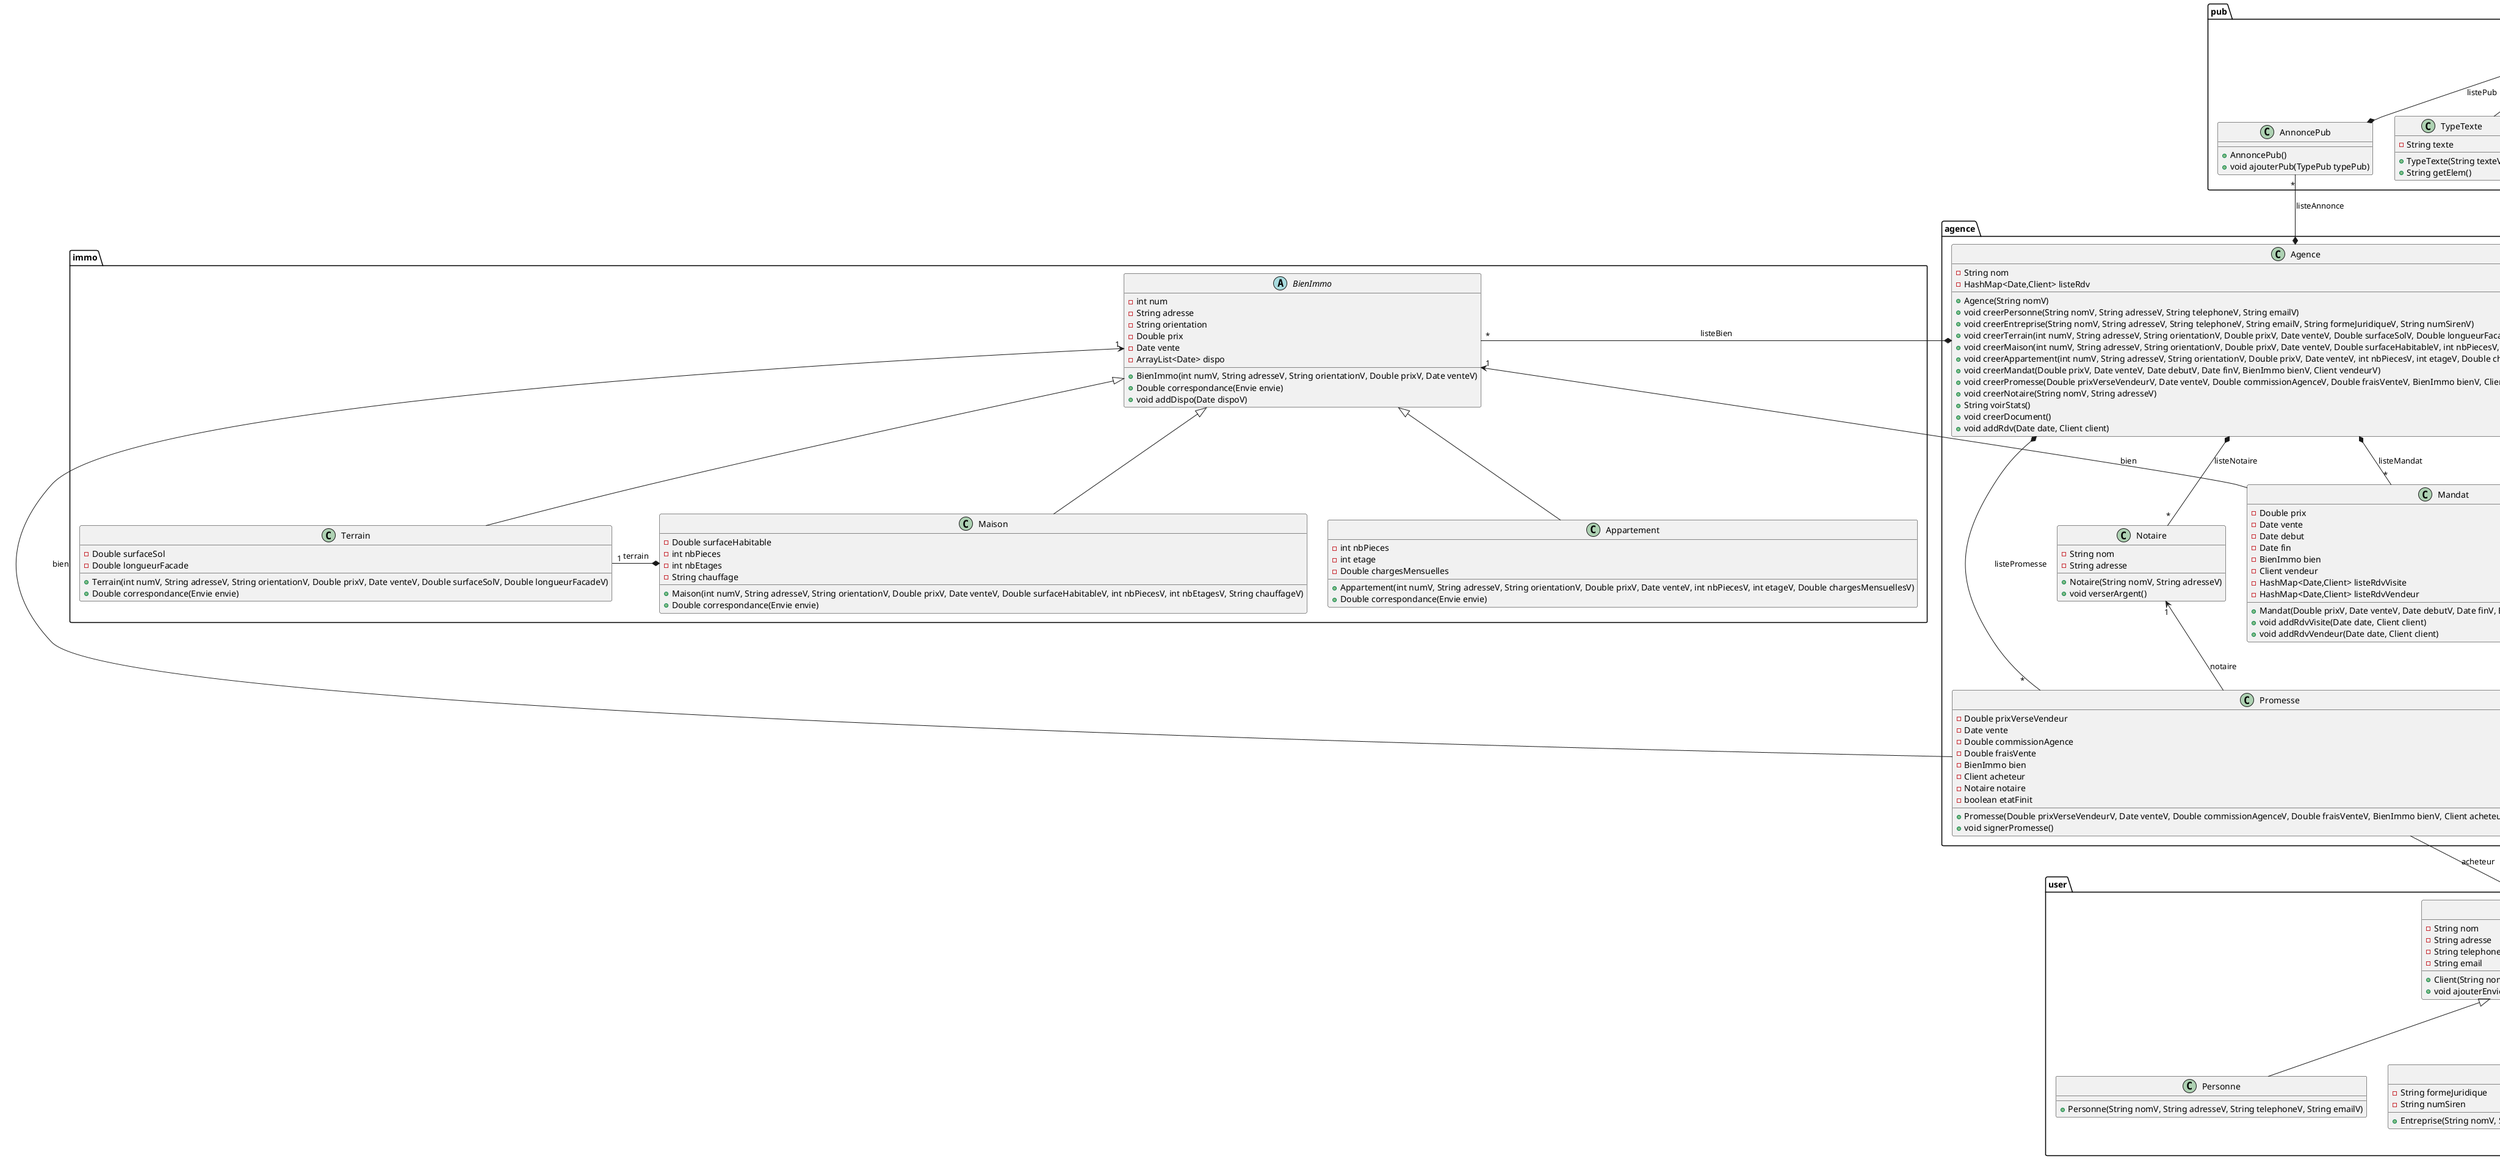 
@startuml

package user {

  abstract class Client {
    -String nom
  	-String adresse
  	-String telephone
  	-String email
  	+Client(String nomV, String adresseV, String telephoneV, String emailV)
  	+void ajouterEnvie(String typeV, Double prixV, String localisationV, Double surfaceSolV, int nbPiecesV)
  }

  class Personne {
    +Personne(String nomV, String adresseV, String telephoneV, String emailV)
  }

  class Entreprise {
    -String formeJuridique
  	-String numSiren
  	+Entreprise(String nomV, String adresseV, String telephoneV, String emailV, String formeJurisiqueV, String numSirenV)
  }

  Personne -up-|> Client
  Entreprise -up-|> Client

  class Envie {
    -String type
  	-Double prix
  	-String localisation
  	-Double surfaceSol
  	-int nbPieces
  	+Envie(String typeV, Double prixV, String localisationV, Double surfaceSolV, int nbPiecesV)
  }

  Client *--"*" Envie : "listeEnvie"

}

package agence {

  class Agence {
    -String nom
  	-HashMap<Date,Client> listeRdv
  	+Agence(String nomV)
  	+void creerPersonne(String nomV, String adresseV, String telephoneV, String emailV)
  	+void creerEntreprise(String nomV, String adresseV, String telephoneV, String emailV, String formeJuridiqueV, String numSirenV)
  	+void creerTerrain(int numV, String adresseV, String orientationV, Double prixV, Date venteV, Double surfaceSolV, Double longueurFacadeV)
  	+void creerMaison(int numV, String adresseV, String orientationV, Double prixV, Date venteV, Double surfaceHabitableV, int nbPiecesV, int nbEtagesV, String chauffageV)
  	+void creerAppartement(int numV, String adresseV, String orientationV, Double prixV, Date venteV, int nbPiecesV, int etageV, Double chargesMensuellesV)
  	+void creerMandat(Double prixV, Date venteV, Date debutV, Date finV, BienImmo bienV, Client vendeurV)
  	+void creerPromesse(Double prixVerseVendeurV, Date venteV, Double commissionAgenceV, Double fraisVenteV, BienImmo bienV, Client acheteurV, Notaire notaireV)
  	+void creerNotaire(String nomV, String adresseV)
  	+String voirStats()
  	+void creerDocument()
  	+void addRdv(Date date, Client client)
  }

  Client "*"-left-* Agence : "listeClient"

  class Mandat {
    -Double prix
  	-Date vente
  	-Date debut
  	-Date fin
  	-BienImmo bien
  	-Client vendeur
  	-HashMap<Date,Client> listeRdvVisite
  	-HashMap<Date,Client> listeRdvVendeur
  	+Mandat(Double prixV, Date venteV, Date debutV, Date finV, BienImmo bienV, Client vendeurV)
  	+void addRdvVisite(Date date, Client client)
  	+void addRdvVendeur(Date date, Client client)
  }

  class Promesse {
    -Double prixVerseVendeur
  	-Date vente
  	-Double commissionAgence
  	-Double fraisVente
  	-BienImmo bien
  	-Client acheteur
  	-Notaire notaire
  	-boolean etatFinit
  	+Promesse(Double prixVerseVendeurV, Date venteV, Double commissionAgenceV, Double fraisVenteV, BienImmo bienV, Client acheteurV, Notaire notaireV)
  	+void signerPromesse()
  }

  Agence *--"*" Mandat : "listeMandat"
  Agence *--"*" Promesse : "listePromesse"

  Mandat -->"1" Client : "vendeur"
  Promesse -->"1" Client : "acheteur"

  class Notaire {
    -String nom
  	-String adresse
  	+Notaire(String nomV, String adresseV)
  	+void verserArgent()
  }

  Agence *--"*" Notaire : "listeNotaire"

  Notaire "1"<-- Promesse : "notaire"

}

package pub {

  class AnnoncePub {
    +AnnoncePub()
    +void ajouterPub(TypePub typePub)
  }

  AnnoncePub "*"--* Agence : "listeAnnonce"
  TypePub "*"--* AnnoncePub : "listePub"

  abstract class TypePub {
    +String getElem()
  }

  class TypeTexte {
    -String texte
  	+TypeTexte(String texteV)
  	+String getElem()
  }

  class TypeHtml {
    -String html
  	+TypeHtml(String htmlV)
  	+String getElem()
  }

  class TypeImg {
    -String img
  	+TypeImg(String imgV)
  	+String getElem()
  }

  class TypeVid {
  	-String vid
  	+TypeVid(String vidV)
  	+String getElem()
  }

  TypeTexte -up-|> TypePub
  TypeHtml -up-|> TypePub
  TypeImg -up-|> TypePub
  TypeVid -up-|> TypePub

}

package immo {

  abstract class BienImmo {
  	-int num
  	-String adresse
  	-String orientation
  	-Double prix
  	-Date vente
  	-ArrayList<Date> dispo
  	+BienImmo(int numV, String adresseV, String orientationV, Double prixV, Date venteV)
  	+Double correspondance(Envie envie)
  	+void addDispo(Date dispoV)
  }

  BienImmo "*"-left-* Agence : "listeBien"
  Mandat -up->"1" BienImmo : "bien"
  Promesse -up->"1" BienImmo : "bien"

  class Terrain {
  	-Double surfaceSol
  	-Double longueurFacade
  	+Terrain(int numV, String adresseV, String orientationV, Double prixV, Date venteV, Double surfaceSolV, Double longueurFacadeV)
  	+Double correspondance(Envie envie)
  }

  class Maison {
  	-Double surfaceHabitable
  	-int nbPieces
  	-int nbEtages
  	-String chauffage
  	+Maison(int numV, String adresseV, String orientationV, Double prixV, Date venteV, Double surfaceHabitableV, int nbPiecesV, int nbEtagesV, String chauffageV)
  	+Double correspondance(Envie envie)
  }

  class Appartement {
  	-int nbPieces
  	-int etage
  	-Double chargesMensuelles
  	+Appartement(int numV, String adresseV, String orientationV, Double prixV, Date venteV, int nbPiecesV, int etageV, Double chargesMensuellesV)
  	+Double correspondance(Envie envie)
  }

  Appartement -up-|> BienImmo
  Maison -up-|> BienImmo
  Terrain -up-|> BienImmo

  Maison *-left-"1" Terrain : "terrain"

}

@enduml
